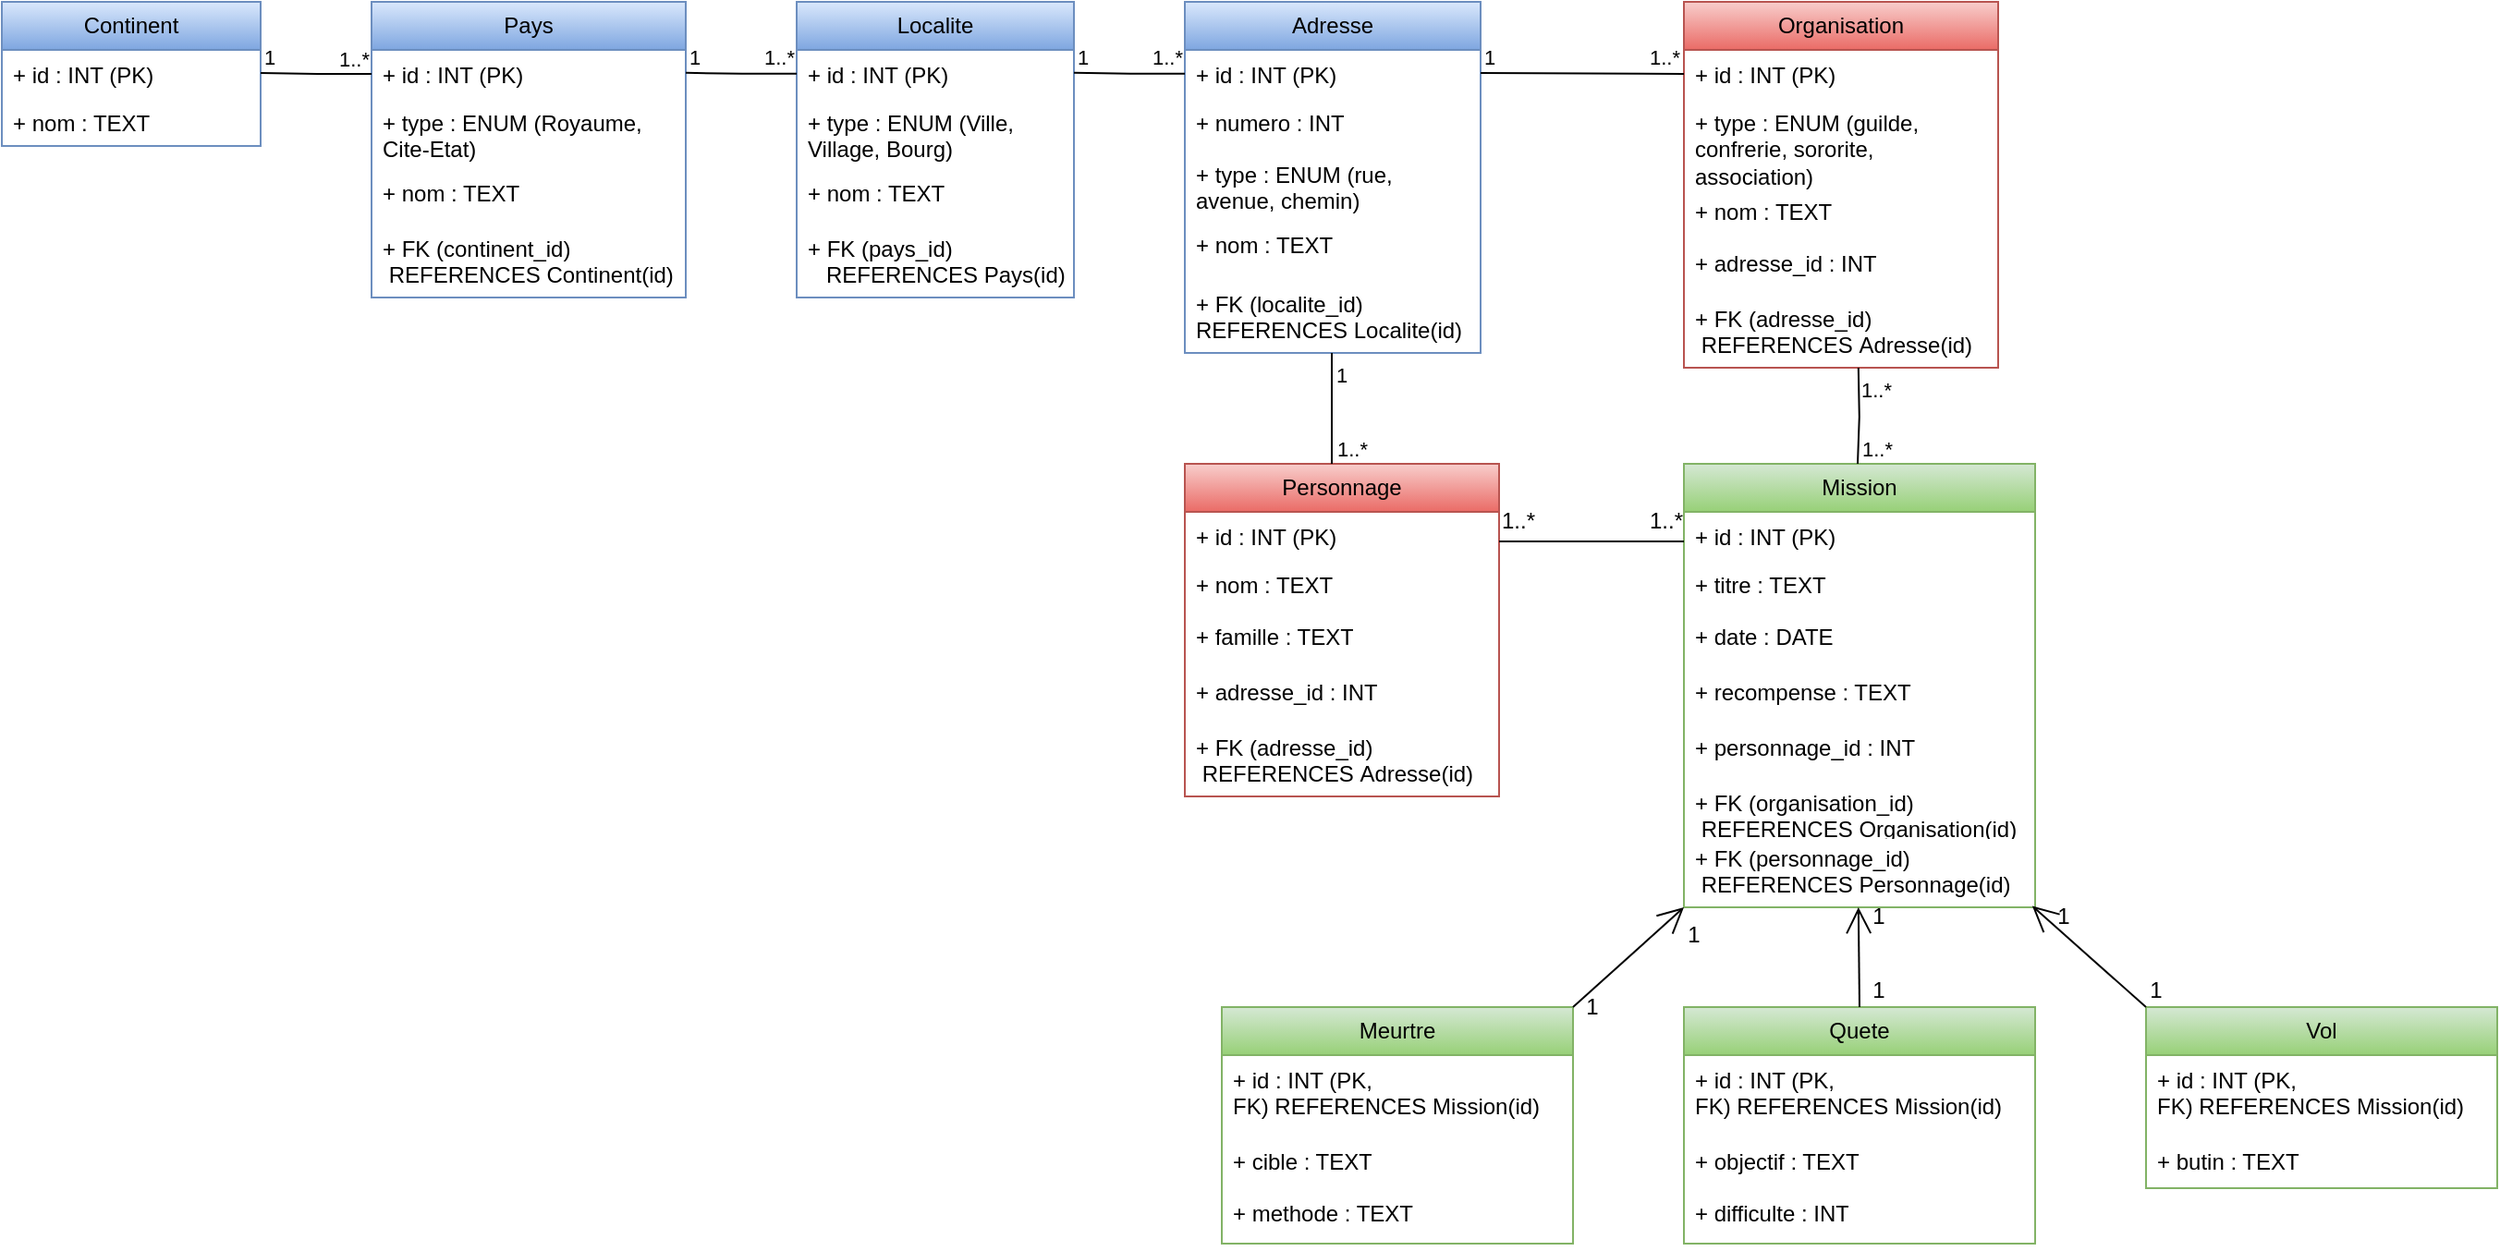 <mxfile version="27.1.4">
  <diagram name="Page-1" id="y4mOB2nKH5gZpXuVBQw_">
    <mxGraphModel dx="1737" dy="1037" grid="1" gridSize="10" guides="1" tooltips="1" connect="1" arrows="1" fold="1" page="1" pageScale="1" pageWidth="827" pageHeight="1169" math="0" shadow="0">
      <root>
        <mxCell id="0" />
        <mxCell id="1" parent="0" />
        <mxCell id="kVc0vEzlieYLhaQhBmGk-24" value="Continent" style="swimlane;fontStyle=0;childLayout=stackLayout;horizontal=1;startSize=26;fillColor=#dae8fc;horizontalStack=0;resizeParent=1;resizeParentMax=0;resizeLast=0;collapsible=1;marginBottom=0;whiteSpace=wrap;html=1;strokeColor=#6c8ebf;gradientColor=#7ea6e0;" parent="1" vertex="1">
          <mxGeometry x="10" y="10" width="140" height="78" as="geometry" />
        </mxCell>
        <mxCell id="kVc0vEzlieYLhaQhBmGk-25" value="+ id : INT (PK)" style="text;strokeColor=none;fillColor=none;align=left;verticalAlign=top;spacingLeft=4;spacingRight=4;overflow=hidden;rotatable=0;points=[[0,0.5],[1,0.5]];portConstraint=eastwest;whiteSpace=wrap;html=1;" parent="kVc0vEzlieYLhaQhBmGk-24" vertex="1">
          <mxGeometry y="26" width="140" height="26" as="geometry" />
        </mxCell>
        <mxCell id="kVc0vEzlieYLhaQhBmGk-26" value="+ nom : TEXT" style="text;strokeColor=none;fillColor=none;align=left;verticalAlign=top;spacingLeft=4;spacingRight=4;overflow=hidden;rotatable=0;points=[[0,0.5],[1,0.5]];portConstraint=eastwest;whiteSpace=wrap;html=1;" parent="kVc0vEzlieYLhaQhBmGk-24" vertex="1">
          <mxGeometry y="52" width="140" height="26" as="geometry" />
        </mxCell>
        <mxCell id="kVc0vEzlieYLhaQhBmGk-28" value="Pays" style="swimlane;fontStyle=0;childLayout=stackLayout;horizontal=1;startSize=26;fillColor=#dae8fc;horizontalStack=0;resizeParent=1;resizeParentMax=0;resizeLast=0;collapsible=1;marginBottom=0;whiteSpace=wrap;html=1;strokeColor=#6c8ebf;gradientColor=#7ea6e0;" parent="1" vertex="1">
          <mxGeometry x="210" y="10" width="170" height="160" as="geometry">
            <mxRectangle x="240" y="40" width="70" height="30" as="alternateBounds" />
          </mxGeometry>
        </mxCell>
        <mxCell id="kVc0vEzlieYLhaQhBmGk-29" value="+ id : INT (PK)" style="text;strokeColor=none;fillColor=none;align=left;verticalAlign=top;spacingLeft=4;spacingRight=4;overflow=hidden;rotatable=0;points=[[0,0.5],[1,0.5]];portConstraint=eastwest;whiteSpace=wrap;html=1;" parent="kVc0vEzlieYLhaQhBmGk-28" vertex="1">
          <mxGeometry y="26" width="170" height="26" as="geometry" />
        </mxCell>
        <mxCell id="kVc0vEzlieYLhaQhBmGk-30" value="+ type : ENUM (Royaume, Cite-Etat)" style="text;strokeColor=none;fillColor=none;align=left;verticalAlign=top;spacingLeft=4;spacingRight=4;overflow=hidden;rotatable=0;points=[[0,0.5],[1,0.5]];portConstraint=eastwest;whiteSpace=wrap;html=1;" parent="kVc0vEzlieYLhaQhBmGk-28" vertex="1">
          <mxGeometry y="52" width="170" height="38" as="geometry" />
        </mxCell>
        <mxCell id="kVc0vEzlieYLhaQhBmGk-31" value="+ nom : TEXT" style="text;strokeColor=none;fillColor=none;align=left;verticalAlign=top;spacingLeft=4;spacingRight=4;overflow=hidden;rotatable=0;points=[[0,0.5],[1,0.5]];portConstraint=eastwest;whiteSpace=wrap;html=1;" parent="kVc0vEzlieYLhaQhBmGk-28" vertex="1">
          <mxGeometry y="90" width="170" height="30" as="geometry" />
        </mxCell>
        <mxCell id="kVc0vEzlieYLhaQhBmGk-56" value="+ FK (continent_id)&amp;nbsp;&lt;div&gt;&amp;nbsp;&lt;span style=&quot;background-color: transparent; color: light-dark(rgb(0, 0, 0), rgb(255, 255, 255));&quot;&gt;REFERENCES&amp;nbsp;&lt;/span&gt;&lt;span style=&quot;background-color: transparent; color: light-dark(rgb(0, 0, 0), rgb(255, 255, 255));&quot;&gt;Continent(id)&lt;/span&gt;&lt;/div&gt;" style="text;strokeColor=none;fillColor=none;align=left;verticalAlign=top;spacingLeft=4;spacingRight=4;overflow=hidden;rotatable=0;points=[[0,0.5],[1,0.5]];portConstraint=eastwest;whiteSpace=wrap;html=1;" parent="kVc0vEzlieYLhaQhBmGk-28" vertex="1">
          <mxGeometry y="120" width="170" height="40" as="geometry" />
        </mxCell>
        <mxCell id="kVc0vEzlieYLhaQhBmGk-37" value="" style="endArrow=none;html=1;edgeStyle=orthogonalEdgeStyle;rounded=0;" parent="1" edge="1">
          <mxGeometry relative="1" as="geometry">
            <mxPoint x="150" y="48.5" as="sourcePoint" />
            <mxPoint x="210" y="49" as="targetPoint" />
          </mxGeometry>
        </mxCell>
        <mxCell id="kVc0vEzlieYLhaQhBmGk-38" value="1" style="edgeLabel;resizable=0;html=1;align=left;verticalAlign=bottom;" parent="kVc0vEzlieYLhaQhBmGk-37" connectable="0" vertex="1">
          <mxGeometry x="-1" relative="1" as="geometry" />
        </mxCell>
        <mxCell id="kVc0vEzlieYLhaQhBmGk-39" value="1..*" style="edgeLabel;resizable=0;html=1;align=right;verticalAlign=bottom;" parent="kVc0vEzlieYLhaQhBmGk-37" connectable="0" vertex="1">
          <mxGeometry x="1" relative="1" as="geometry" />
        </mxCell>
        <mxCell id="kVc0vEzlieYLhaQhBmGk-41" value="Localite" style="swimlane;fontStyle=0;childLayout=stackLayout;horizontal=1;startSize=26;fillColor=#dae8fc;horizontalStack=0;resizeParent=1;resizeParentMax=0;resizeLast=0;collapsible=1;marginBottom=0;whiteSpace=wrap;html=1;strokeColor=#6c8ebf;gradientColor=#7ea6e0;" parent="1" vertex="1">
          <mxGeometry x="440" y="10" width="150" height="160" as="geometry" />
        </mxCell>
        <mxCell id="kVc0vEzlieYLhaQhBmGk-42" value="+ id : INT (PK)" style="text;strokeColor=none;fillColor=none;align=left;verticalAlign=top;spacingLeft=4;spacingRight=4;overflow=hidden;rotatable=0;points=[[0,0.5],[1,0.5]];portConstraint=eastwest;whiteSpace=wrap;html=1;" parent="kVc0vEzlieYLhaQhBmGk-41" vertex="1">
          <mxGeometry y="26" width="150" height="26" as="geometry" />
        </mxCell>
        <mxCell id="kVc0vEzlieYLhaQhBmGk-43" value="+ type : ENUM (Ville, Village, Bourg)" style="text;strokeColor=none;fillColor=none;align=left;verticalAlign=top;spacingLeft=4;spacingRight=4;overflow=hidden;rotatable=0;points=[[0,0.5],[1,0.5]];portConstraint=eastwest;whiteSpace=wrap;html=1;" parent="kVc0vEzlieYLhaQhBmGk-41" vertex="1">
          <mxGeometry y="52" width="150" height="38" as="geometry" />
        </mxCell>
        <mxCell id="kVc0vEzlieYLhaQhBmGk-44" value="+ nom : TEXT" style="text;strokeColor=none;fillColor=none;align=left;verticalAlign=top;spacingLeft=4;spacingRight=4;overflow=hidden;rotatable=0;points=[[0,0.5],[1,0.5]];portConstraint=eastwest;whiteSpace=wrap;html=1;" parent="kVc0vEzlieYLhaQhBmGk-41" vertex="1">
          <mxGeometry y="90" width="150" height="30" as="geometry" />
        </mxCell>
        <mxCell id="kVc0vEzlieYLhaQhBmGk-60" value="+ FK (pays_id)&amp;nbsp;&lt;div&gt;&amp;nbsp; &amp;nbsp;REFERENCES&amp;nbsp;&lt;span style=&quot;background-color: transparent; color: light-dark(rgb(0, 0, 0), rgb(255, 255, 255));&quot;&gt;Pays(id)&lt;/span&gt;&lt;/div&gt;" style="text;strokeColor=none;fillColor=none;align=left;verticalAlign=top;spacingLeft=4;spacingRight=4;overflow=hidden;rotatable=0;points=[[0,0.5],[1,0.5]];portConstraint=eastwest;whiteSpace=wrap;html=1;" parent="kVc0vEzlieYLhaQhBmGk-41" vertex="1">
          <mxGeometry y="120" width="150" height="40" as="geometry" />
        </mxCell>
        <mxCell id="kVc0vEzlieYLhaQhBmGk-45" value="" style="endArrow=none;html=1;edgeStyle=orthogonalEdgeStyle;rounded=0;" parent="1" edge="1">
          <mxGeometry relative="1" as="geometry">
            <mxPoint x="380" y="48.41" as="sourcePoint" />
            <mxPoint x="440" y="48.91" as="targetPoint" />
          </mxGeometry>
        </mxCell>
        <mxCell id="kVc0vEzlieYLhaQhBmGk-46" value="1" style="edgeLabel;resizable=0;html=1;align=left;verticalAlign=bottom;" parent="kVc0vEzlieYLhaQhBmGk-45" connectable="0" vertex="1">
          <mxGeometry x="-1" relative="1" as="geometry" />
        </mxCell>
        <mxCell id="kVc0vEzlieYLhaQhBmGk-47" value="1..*" style="edgeLabel;resizable=0;html=1;align=right;verticalAlign=bottom;" parent="kVc0vEzlieYLhaQhBmGk-45" connectable="0" vertex="1">
          <mxGeometry x="1" relative="1" as="geometry" />
        </mxCell>
        <mxCell id="kVc0vEzlieYLhaQhBmGk-48" value="Adresse" style="swimlane;fontStyle=0;childLayout=stackLayout;horizontal=1;startSize=26;fillColor=#dae8fc;horizontalStack=0;resizeParent=1;resizeParentMax=0;resizeLast=0;collapsible=1;marginBottom=0;whiteSpace=wrap;html=1;strokeColor=#6c8ebf;gradientColor=#7ea6e0;" parent="1" vertex="1">
          <mxGeometry x="650" y="10" width="160" height="190" as="geometry" />
        </mxCell>
        <mxCell id="kVc0vEzlieYLhaQhBmGk-49" value="+ id : INT (PK)" style="text;strokeColor=none;fillColor=none;align=left;verticalAlign=top;spacingLeft=4;spacingRight=4;overflow=hidden;rotatable=0;points=[[0,0.5],[1,0.5]];portConstraint=eastwest;whiteSpace=wrap;html=1;" parent="kVc0vEzlieYLhaQhBmGk-48" vertex="1">
          <mxGeometry y="26" width="160" height="26" as="geometry" />
        </mxCell>
        <mxCell id="egmGkbFtTlkXpPbHuYCC-1" value="+ numero : INT" style="text;strokeColor=none;fillColor=none;align=left;verticalAlign=top;spacingLeft=4;spacingRight=4;overflow=hidden;rotatable=0;points=[[0,0.5],[1,0.5]];portConstraint=eastwest;whiteSpace=wrap;html=1;" vertex="1" parent="kVc0vEzlieYLhaQhBmGk-48">
          <mxGeometry y="52" width="160" height="28" as="geometry" />
        </mxCell>
        <mxCell id="kVc0vEzlieYLhaQhBmGk-50" value="+ type : ENUM (rue, avenue, chemin)" style="text;strokeColor=none;fillColor=none;align=left;verticalAlign=top;spacingLeft=4;spacingRight=4;overflow=hidden;rotatable=0;points=[[0,0.5],[1,0.5]];portConstraint=eastwest;whiteSpace=wrap;html=1;" parent="kVc0vEzlieYLhaQhBmGk-48" vertex="1">
          <mxGeometry y="80" width="160" height="38" as="geometry" />
        </mxCell>
        <mxCell id="kVc0vEzlieYLhaQhBmGk-51" value="+ nom : TEXT" style="text;strokeColor=none;fillColor=none;align=left;verticalAlign=top;spacingLeft=4;spacingRight=4;overflow=hidden;rotatable=0;points=[[0,0.5],[1,0.5]];portConstraint=eastwest;whiteSpace=wrap;html=1;" parent="kVc0vEzlieYLhaQhBmGk-48" vertex="1">
          <mxGeometry y="118" width="160" height="32" as="geometry" />
        </mxCell>
        <mxCell id="kVc0vEzlieYLhaQhBmGk-61" value="+ FK (localite_id)&amp;nbsp;&lt;span style=&quot;background-color: transparent; color: light-dark(rgb(0, 0, 0), rgb(255, 255, 255));&quot;&gt;&amp;nbsp; REFERENCES&amp;nbsp;&lt;/span&gt;&lt;span style=&quot;background-color: transparent; color: light-dark(rgb(0, 0, 0), rgb(255, 255, 255));&quot;&gt;Localite(id)&lt;/span&gt;" style="text;strokeColor=none;fillColor=none;align=left;verticalAlign=top;spacingLeft=4;spacingRight=4;overflow=hidden;rotatable=0;points=[[0,0.5],[1,0.5]];portConstraint=eastwest;whiteSpace=wrap;html=1;" parent="kVc0vEzlieYLhaQhBmGk-48" vertex="1">
          <mxGeometry y="150" width="160" height="40" as="geometry" />
        </mxCell>
        <mxCell id="kVc0vEzlieYLhaQhBmGk-57" value="" style="endArrow=none;html=1;edgeStyle=orthogonalEdgeStyle;rounded=0;" parent="1" edge="1">
          <mxGeometry relative="1" as="geometry">
            <mxPoint x="590" y="48.41" as="sourcePoint" />
            <mxPoint x="650" y="48.91" as="targetPoint" />
          </mxGeometry>
        </mxCell>
        <mxCell id="kVc0vEzlieYLhaQhBmGk-58" value="1" style="edgeLabel;resizable=0;html=1;align=left;verticalAlign=bottom;" parent="kVc0vEzlieYLhaQhBmGk-57" connectable="0" vertex="1">
          <mxGeometry x="-1" relative="1" as="geometry" />
        </mxCell>
        <mxCell id="kVc0vEzlieYLhaQhBmGk-59" value="1..*" style="edgeLabel;resizable=0;html=1;align=right;verticalAlign=bottom;" parent="kVc0vEzlieYLhaQhBmGk-57" connectable="0" vertex="1">
          <mxGeometry x="1" relative="1" as="geometry" />
        </mxCell>
        <mxCell id="egmGkbFtTlkXpPbHuYCC-3" value="Personnage" style="swimlane;fontStyle=0;childLayout=stackLayout;horizontal=1;startSize=26;fillColor=#f8cecc;horizontalStack=0;resizeParent=1;resizeParentMax=0;resizeLast=0;collapsible=1;marginBottom=0;whiteSpace=wrap;html=1;strokeColor=#b85450;gradientColor=#ea6b66;" vertex="1" parent="1">
          <mxGeometry x="650" y="260" width="170" height="180" as="geometry" />
        </mxCell>
        <mxCell id="egmGkbFtTlkXpPbHuYCC-4" value="+ id : INT (PK)" style="text;strokeColor=none;fillColor=none;align=left;verticalAlign=top;spacingLeft=4;spacingRight=4;overflow=hidden;rotatable=0;points=[[0,0.5],[1,0.5]];portConstraint=eastwest;whiteSpace=wrap;html=1;" vertex="1" parent="egmGkbFtTlkXpPbHuYCC-3">
          <mxGeometry y="26" width="170" height="26" as="geometry" />
        </mxCell>
        <mxCell id="egmGkbFtTlkXpPbHuYCC-5" value="+ nom : TEXT" style="text;strokeColor=none;fillColor=none;align=left;verticalAlign=top;spacingLeft=4;spacingRight=4;overflow=hidden;rotatable=0;points=[[0,0.5],[1,0.5]];portConstraint=eastwest;whiteSpace=wrap;html=1;" vertex="1" parent="egmGkbFtTlkXpPbHuYCC-3">
          <mxGeometry y="52" width="170" height="28" as="geometry" />
        </mxCell>
        <mxCell id="egmGkbFtTlkXpPbHuYCC-6" value="+ famille : TEXT" style="text;strokeColor=none;fillColor=none;align=left;verticalAlign=top;spacingLeft=4;spacingRight=4;overflow=hidden;rotatable=0;points=[[0,0.5],[1,0.5]];portConstraint=eastwest;whiteSpace=wrap;html=1;" vertex="1" parent="egmGkbFtTlkXpPbHuYCC-3">
          <mxGeometry y="80" width="170" height="30" as="geometry" />
        </mxCell>
        <mxCell id="egmGkbFtTlkXpPbHuYCC-9" value="+ adresse_id : INT" style="text;strokeColor=none;fillColor=none;align=left;verticalAlign=top;spacingLeft=4;spacingRight=4;overflow=hidden;rotatable=0;points=[[0,0.5],[1,0.5]];portConstraint=eastwest;whiteSpace=wrap;html=1;" vertex="1" parent="egmGkbFtTlkXpPbHuYCC-3">
          <mxGeometry y="110" width="170" height="30" as="geometry" />
        </mxCell>
        <mxCell id="egmGkbFtTlkXpPbHuYCC-7" value="+ FK (adresse_id)&amp;nbsp;&lt;div&gt;&amp;nbsp;&lt;span style=&quot;background-color: transparent; color: light-dark(rgb(0, 0, 0), rgb(255, 255, 255));&quot;&gt;REFERENCES&amp;nbsp;&lt;/span&gt;&lt;span style=&quot;background-color: transparent; color: light-dark(rgb(0, 0, 0), rgb(255, 255, 255));&quot;&gt;Adresse(id)&lt;/span&gt;&lt;/div&gt;" style="text;strokeColor=none;fillColor=none;align=left;verticalAlign=top;spacingLeft=4;spacingRight=4;overflow=hidden;rotatable=0;points=[[0,0.5],[1,0.5]];portConstraint=eastwest;whiteSpace=wrap;html=1;" vertex="1" parent="egmGkbFtTlkXpPbHuYCC-3">
          <mxGeometry y="140" width="170" height="40" as="geometry" />
        </mxCell>
        <mxCell id="egmGkbFtTlkXpPbHuYCC-18" value="" style="endArrow=none;html=1;edgeStyle=orthogonalEdgeStyle;rounded=0;" edge="1" parent="1">
          <mxGeometry relative="1" as="geometry">
            <mxPoint x="729.5" y="200" as="sourcePoint" />
            <mxPoint x="729.5" y="260" as="targetPoint" />
          </mxGeometry>
        </mxCell>
        <mxCell id="egmGkbFtTlkXpPbHuYCC-19" value="1" style="edgeLabel;resizable=0;html=1;align=left;verticalAlign=bottom;" connectable="0" vertex="1" parent="egmGkbFtTlkXpPbHuYCC-18">
          <mxGeometry x="-1" relative="1" as="geometry">
            <mxPoint y="20" as="offset" />
          </mxGeometry>
        </mxCell>
        <mxCell id="egmGkbFtTlkXpPbHuYCC-20" value="1..*" style="edgeLabel;resizable=0;html=1;align=right;verticalAlign=bottom;" connectable="0" vertex="1" parent="egmGkbFtTlkXpPbHuYCC-18">
          <mxGeometry x="1" relative="1" as="geometry">
            <mxPoint x="20" as="offset" />
          </mxGeometry>
        </mxCell>
        <mxCell id="egmGkbFtTlkXpPbHuYCC-21" value="Organisation" style="swimlane;fontStyle=0;childLayout=stackLayout;horizontal=1;startSize=26;fillColor=#f8cecc;horizontalStack=0;resizeParent=1;resizeParentMax=0;resizeLast=0;collapsible=1;marginBottom=0;whiteSpace=wrap;html=1;strokeColor=#b85450;gradientColor=#ea6b66;" vertex="1" parent="1">
          <mxGeometry x="920" y="10" width="170" height="198" as="geometry" />
        </mxCell>
        <mxCell id="egmGkbFtTlkXpPbHuYCC-22" value="+ id : INT (PK)" style="text;strokeColor=none;fillColor=none;align=left;verticalAlign=top;spacingLeft=4;spacingRight=4;overflow=hidden;rotatable=0;points=[[0,0.5],[1,0.5]];portConstraint=eastwest;whiteSpace=wrap;html=1;" vertex="1" parent="egmGkbFtTlkXpPbHuYCC-21">
          <mxGeometry y="26" width="170" height="26" as="geometry" />
        </mxCell>
        <mxCell id="egmGkbFtTlkXpPbHuYCC-27" value="+ type : ENUM (guilde, confrerie, sororite, association)" style="text;strokeColor=none;fillColor=none;align=left;verticalAlign=top;spacingLeft=4;spacingRight=4;overflow=hidden;rotatable=0;points=[[0,0.5],[1,0.5]];portConstraint=eastwest;whiteSpace=wrap;html=1;" vertex="1" parent="egmGkbFtTlkXpPbHuYCC-21">
          <mxGeometry y="52" width="170" height="48" as="geometry" />
        </mxCell>
        <mxCell id="egmGkbFtTlkXpPbHuYCC-23" value="+ nom : TEXT" style="text;strokeColor=none;fillColor=none;align=left;verticalAlign=top;spacingLeft=4;spacingRight=4;overflow=hidden;rotatable=0;points=[[0,0.5],[1,0.5]];portConstraint=eastwest;whiteSpace=wrap;html=1;" vertex="1" parent="egmGkbFtTlkXpPbHuYCC-21">
          <mxGeometry y="100" width="170" height="28" as="geometry" />
        </mxCell>
        <mxCell id="egmGkbFtTlkXpPbHuYCC-25" value="+ adresse_id : INT" style="text;strokeColor=none;fillColor=none;align=left;verticalAlign=top;spacingLeft=4;spacingRight=4;overflow=hidden;rotatable=0;points=[[0,0.5],[1,0.5]];portConstraint=eastwest;whiteSpace=wrap;html=1;" vertex="1" parent="egmGkbFtTlkXpPbHuYCC-21">
          <mxGeometry y="128" width="170" height="30" as="geometry" />
        </mxCell>
        <mxCell id="egmGkbFtTlkXpPbHuYCC-26" value="+ FK (adresse_id)&amp;nbsp;&lt;div&gt;&amp;nbsp;&lt;span style=&quot;background-color: transparent; color: light-dark(rgb(0, 0, 0), rgb(255, 255, 255));&quot;&gt;REFERENCES&amp;nbsp;&lt;/span&gt;&lt;span style=&quot;background-color: transparent; color: light-dark(rgb(0, 0, 0), rgb(255, 255, 255));&quot;&gt;Adresse(id)&lt;/span&gt;&lt;/div&gt;" style="text;strokeColor=none;fillColor=none;align=left;verticalAlign=top;spacingLeft=4;spacingRight=4;overflow=hidden;rotatable=0;points=[[0,0.5],[1,0.5]];portConstraint=eastwest;whiteSpace=wrap;html=1;" vertex="1" parent="egmGkbFtTlkXpPbHuYCC-21">
          <mxGeometry y="158" width="170" height="40" as="geometry" />
        </mxCell>
        <mxCell id="egmGkbFtTlkXpPbHuYCC-28" value="" style="endArrow=none;html=1;edgeStyle=orthogonalEdgeStyle;rounded=0;entryX=0;entryY=0.5;entryDx=0;entryDy=0;" edge="1" parent="1" target="egmGkbFtTlkXpPbHuYCC-22">
          <mxGeometry relative="1" as="geometry">
            <mxPoint x="810" y="48.5" as="sourcePoint" />
            <mxPoint x="870" y="49" as="targetPoint" />
          </mxGeometry>
        </mxCell>
        <mxCell id="egmGkbFtTlkXpPbHuYCC-29" value="1" style="edgeLabel;resizable=0;html=1;align=left;verticalAlign=bottom;" connectable="0" vertex="1" parent="egmGkbFtTlkXpPbHuYCC-28">
          <mxGeometry x="-1" relative="1" as="geometry">
            <mxPoint as="offset" />
          </mxGeometry>
        </mxCell>
        <mxCell id="egmGkbFtTlkXpPbHuYCC-30" value="1..*" style="edgeLabel;resizable=0;html=1;align=right;verticalAlign=bottom;" connectable="0" vertex="1" parent="egmGkbFtTlkXpPbHuYCC-28">
          <mxGeometry x="1" relative="1" as="geometry">
            <mxPoint x="-1" as="offset" />
          </mxGeometry>
        </mxCell>
        <mxCell id="egmGkbFtTlkXpPbHuYCC-31" value="Mission" style="swimlane;fontStyle=0;childLayout=stackLayout;horizontal=1;startSize=26;fillColor=#d5e8d4;horizontalStack=0;resizeParent=1;resizeParentMax=0;resizeLast=0;collapsible=1;marginBottom=0;whiteSpace=wrap;html=1;strokeColor=#82b366;gradientColor=#97d077;" vertex="1" parent="1">
          <mxGeometry x="920" y="260" width="190" height="240" as="geometry" />
        </mxCell>
        <mxCell id="egmGkbFtTlkXpPbHuYCC-32" value="+ id : INT (PK)" style="text;strokeColor=none;fillColor=none;align=left;verticalAlign=top;spacingLeft=4;spacingRight=4;overflow=hidden;rotatable=0;points=[[0,0.5],[1,0.5]];portConstraint=eastwest;whiteSpace=wrap;html=1;" vertex="1" parent="egmGkbFtTlkXpPbHuYCC-31">
          <mxGeometry y="26" width="190" height="26" as="geometry" />
        </mxCell>
        <mxCell id="egmGkbFtTlkXpPbHuYCC-33" value="+ titre : TEXT" style="text;strokeColor=none;fillColor=none;align=left;verticalAlign=top;spacingLeft=4;spacingRight=4;overflow=hidden;rotatable=0;points=[[0,0.5],[1,0.5]];portConstraint=eastwest;whiteSpace=wrap;html=1;" vertex="1" parent="egmGkbFtTlkXpPbHuYCC-31">
          <mxGeometry y="52" width="190" height="28" as="geometry" />
        </mxCell>
        <mxCell id="egmGkbFtTlkXpPbHuYCC-34" value="+ date : DATE" style="text;strokeColor=none;fillColor=none;align=left;verticalAlign=top;spacingLeft=4;spacingRight=4;overflow=hidden;rotatable=0;points=[[0,0.5],[1,0.5]];portConstraint=eastwest;whiteSpace=wrap;html=1;" vertex="1" parent="egmGkbFtTlkXpPbHuYCC-31">
          <mxGeometry y="80" width="190" height="30" as="geometry" />
        </mxCell>
        <mxCell id="egmGkbFtTlkXpPbHuYCC-35" value="+ recompense : TEXT" style="text;strokeColor=none;fillColor=none;align=left;verticalAlign=top;spacingLeft=4;spacingRight=4;overflow=hidden;rotatable=0;points=[[0,0.5],[1,0.5]];portConstraint=eastwest;whiteSpace=wrap;html=1;" vertex="1" parent="egmGkbFtTlkXpPbHuYCC-31">
          <mxGeometry y="110" width="190" height="30" as="geometry" />
        </mxCell>
        <mxCell id="egmGkbFtTlkXpPbHuYCC-38" value="+ personnage_id : INT" style="text;strokeColor=none;fillColor=none;align=left;verticalAlign=top;spacingLeft=4;spacingRight=4;overflow=hidden;rotatable=0;points=[[0,0.5],[1,0.5]];portConstraint=eastwest;whiteSpace=wrap;html=1;" vertex="1" parent="egmGkbFtTlkXpPbHuYCC-31">
          <mxGeometry y="140" width="190" height="30" as="geometry" />
        </mxCell>
        <mxCell id="egmGkbFtTlkXpPbHuYCC-39" value="+ FK (organisation_id)&amp;nbsp;&lt;div&gt;&amp;nbsp;&lt;span style=&quot;background-color: transparent; color: light-dark(rgb(0, 0, 0), rgb(255, 255, 255));&quot;&gt;REFERENCES&amp;nbsp;&lt;/span&gt;&lt;span style=&quot;background-color: transparent; color: light-dark(rgb(0, 0, 0), rgb(255, 255, 255));&quot;&gt;Organisation(id)&lt;/span&gt;&lt;/div&gt;" style="text;strokeColor=none;fillColor=none;align=left;verticalAlign=top;spacingLeft=4;spacingRight=4;overflow=hidden;rotatable=0;points=[[0,0.5],[1,0.5]];portConstraint=eastwest;whiteSpace=wrap;html=1;" vertex="1" parent="egmGkbFtTlkXpPbHuYCC-31">
          <mxGeometry y="170" width="190" height="30" as="geometry" />
        </mxCell>
        <mxCell id="egmGkbFtTlkXpPbHuYCC-36" value="+ FK (personnage_id)&amp;nbsp;&lt;div&gt;&amp;nbsp;&lt;span style=&quot;background-color: transparent; color: light-dark(rgb(0, 0, 0), rgb(255, 255, 255));&quot;&gt;REFERENCES&amp;nbsp;&lt;/span&gt;&lt;span style=&quot;background-color: transparent; color: light-dark(rgb(0, 0, 0), rgb(255, 255, 255));&quot;&gt;Personnage(id)&lt;/span&gt;&lt;/div&gt;" style="text;strokeColor=none;fillColor=none;align=left;verticalAlign=top;spacingLeft=4;spacingRight=4;overflow=hidden;rotatable=0;points=[[0,0.5],[1,0.5]];portConstraint=eastwest;whiteSpace=wrap;html=1;" vertex="1" parent="egmGkbFtTlkXpPbHuYCC-31">
          <mxGeometry y="200" width="190" height="40" as="geometry" />
        </mxCell>
        <mxCell id="egmGkbFtTlkXpPbHuYCC-42" value="1..*" style="text;html=1;align=center;verticalAlign=middle;resizable=0;points=[];autosize=1;strokeColor=none;fillColor=none;" vertex="1" parent="1">
          <mxGeometry x="810" y="276" width="40" height="30" as="geometry" />
        </mxCell>
        <mxCell id="egmGkbFtTlkXpPbHuYCC-43" value="1..*" style="text;html=1;align=center;verticalAlign=middle;resizable=0;points=[];autosize=1;strokeColor=none;fillColor=none;" vertex="1" parent="1">
          <mxGeometry x="890" y="276" width="40" height="30" as="geometry" />
        </mxCell>
        <mxCell id="egmGkbFtTlkXpPbHuYCC-47" value="" style="line;strokeWidth=1;fillColor=none;align=left;verticalAlign=middle;spacingTop=-1;spacingLeft=3;spacingRight=3;rotatable=0;labelPosition=right;points=[];portConstraint=eastwest;strokeColor=inherit;" vertex="1" parent="1">
          <mxGeometry x="820" y="298" width="100" height="8" as="geometry" />
        </mxCell>
        <mxCell id="egmGkbFtTlkXpPbHuYCC-53" value="" style="endArrow=none;html=1;edgeStyle=orthogonalEdgeStyle;rounded=0;" edge="1" parent="1">
          <mxGeometry relative="1" as="geometry">
            <mxPoint x="1014.41" y="208" as="sourcePoint" />
            <mxPoint x="1014" y="260" as="targetPoint" />
          </mxGeometry>
        </mxCell>
        <mxCell id="egmGkbFtTlkXpPbHuYCC-54" value="1..*" style="edgeLabel;resizable=0;html=1;align=left;verticalAlign=bottom;" connectable="0" vertex="1" parent="egmGkbFtTlkXpPbHuYCC-53">
          <mxGeometry x="-1" relative="1" as="geometry">
            <mxPoint y="20" as="offset" />
          </mxGeometry>
        </mxCell>
        <mxCell id="egmGkbFtTlkXpPbHuYCC-55" value="1..*" style="edgeLabel;resizable=0;html=1;align=right;verticalAlign=bottom;" connectable="0" vertex="1" parent="egmGkbFtTlkXpPbHuYCC-53">
          <mxGeometry x="1" relative="1" as="geometry">
            <mxPoint x="20" as="offset" />
          </mxGeometry>
        </mxCell>
        <mxCell id="egmGkbFtTlkXpPbHuYCC-61" value="Quete" style="swimlane;fontStyle=0;childLayout=stackLayout;horizontal=1;startSize=26;fillColor=#d5e8d4;horizontalStack=0;resizeParent=1;resizeParentMax=0;resizeLast=0;collapsible=1;marginBottom=0;whiteSpace=wrap;html=1;strokeColor=#82b366;gradientColor=#97d077;" vertex="1" parent="1">
          <mxGeometry x="920" y="554" width="190" height="128" as="geometry" />
        </mxCell>
        <mxCell id="egmGkbFtTlkXpPbHuYCC-62" value="+ id : INT (PK, FK)&amp;nbsp;&lt;span style=&quot;color: light-dark(rgb(0, 0, 0), rgb(255, 255, 255)); background-color: transparent;&quot;&gt;REFERENCES&amp;nbsp;&lt;/span&gt;&lt;span style=&quot;color: light-dark(rgb(0, 0, 0), rgb(255, 255, 255)); background-color: transparent;&quot;&gt;Mission(id)&lt;/span&gt;" style="text;strokeColor=none;fillColor=none;align=left;verticalAlign=top;spacingLeft=4;spacingRight=4;overflow=hidden;rotatable=0;points=[[0,0.5],[1,0.5]];portConstraint=eastwest;whiteSpace=wrap;html=1;" vertex="1" parent="egmGkbFtTlkXpPbHuYCC-61">
          <mxGeometry y="26" width="190" height="44" as="geometry" />
        </mxCell>
        <mxCell id="egmGkbFtTlkXpPbHuYCC-63" value="+ objectif : TEXT" style="text;strokeColor=none;fillColor=none;align=left;verticalAlign=top;spacingLeft=4;spacingRight=4;overflow=hidden;rotatable=0;points=[[0,0.5],[1,0.5]];portConstraint=eastwest;whiteSpace=wrap;html=1;" vertex="1" parent="egmGkbFtTlkXpPbHuYCC-61">
          <mxGeometry y="70" width="190" height="28" as="geometry" />
        </mxCell>
        <mxCell id="egmGkbFtTlkXpPbHuYCC-67" value="+ difficulte : INT" style="text;strokeColor=none;fillColor=none;align=left;verticalAlign=top;spacingLeft=4;spacingRight=4;overflow=hidden;rotatable=0;points=[[0,0.5],[1,0.5]];portConstraint=eastwest;whiteSpace=wrap;html=1;" vertex="1" parent="egmGkbFtTlkXpPbHuYCC-61">
          <mxGeometry y="98" width="190" height="30" as="geometry" />
        </mxCell>
        <mxCell id="egmGkbFtTlkXpPbHuYCC-71" value="" style="endArrow=open;endFill=1;endSize=12;html=1;rounded=0;exitX=0.5;exitY=0;exitDx=0;exitDy=0;" edge="1" parent="1" source="egmGkbFtTlkXpPbHuYCC-61">
          <mxGeometry width="160" relative="1" as="geometry">
            <mxPoint x="1014" y="550" as="sourcePoint" />
            <mxPoint x="1014.41" y="500" as="targetPoint" />
          </mxGeometry>
        </mxCell>
        <mxCell id="egmGkbFtTlkXpPbHuYCC-72" value="1" style="text;html=1;align=center;verticalAlign=middle;resizable=0;points=[];autosize=1;strokeColor=none;fillColor=none;" vertex="1" parent="1">
          <mxGeometry x="1010" y="490" width="30" height="30" as="geometry" />
        </mxCell>
        <mxCell id="egmGkbFtTlkXpPbHuYCC-73" value="1" style="text;html=1;align=center;verticalAlign=middle;resizable=0;points=[];autosize=1;strokeColor=none;fillColor=none;" vertex="1" parent="1">
          <mxGeometry x="930" y="530" width="190" height="30" as="geometry" />
        </mxCell>
        <mxCell id="egmGkbFtTlkXpPbHuYCC-74" value="Meurtre" style="swimlane;fontStyle=0;childLayout=stackLayout;horizontal=1;startSize=26;fillColor=#d5e8d4;horizontalStack=0;resizeParent=1;resizeParentMax=0;resizeLast=0;collapsible=1;marginBottom=0;whiteSpace=wrap;html=1;strokeColor=#82b366;gradientColor=#97d077;" vertex="1" parent="1">
          <mxGeometry x="670" y="554" width="190" height="128" as="geometry" />
        </mxCell>
        <mxCell id="egmGkbFtTlkXpPbHuYCC-75" value="+ id : INT (PK, FK)&amp;nbsp;&lt;span style=&quot;color: light-dark(rgb(0, 0, 0), rgb(255, 255, 255)); background-color: transparent;&quot;&gt;REFERENCES&amp;nbsp;&lt;/span&gt;&lt;span style=&quot;color: light-dark(rgb(0, 0, 0), rgb(255, 255, 255)); background-color: transparent;&quot;&gt;Mission(id)&lt;/span&gt;" style="text;strokeColor=none;fillColor=none;align=left;verticalAlign=top;spacingLeft=4;spacingRight=4;overflow=hidden;rotatable=0;points=[[0,0.5],[1,0.5]];portConstraint=eastwest;whiteSpace=wrap;html=1;" vertex="1" parent="egmGkbFtTlkXpPbHuYCC-74">
          <mxGeometry y="26" width="190" height="44" as="geometry" />
        </mxCell>
        <mxCell id="egmGkbFtTlkXpPbHuYCC-76" value="+ cible : TEXT" style="text;strokeColor=none;fillColor=none;align=left;verticalAlign=top;spacingLeft=4;spacingRight=4;overflow=hidden;rotatable=0;points=[[0,0.5],[1,0.5]];portConstraint=eastwest;whiteSpace=wrap;html=1;" vertex="1" parent="egmGkbFtTlkXpPbHuYCC-74">
          <mxGeometry y="70" width="190" height="28" as="geometry" />
        </mxCell>
        <mxCell id="egmGkbFtTlkXpPbHuYCC-77" value="+ methode : TEXT" style="text;strokeColor=none;fillColor=none;align=left;verticalAlign=top;spacingLeft=4;spacingRight=4;overflow=hidden;rotatable=0;points=[[0,0.5],[1,0.5]];portConstraint=eastwest;whiteSpace=wrap;html=1;" vertex="1" parent="egmGkbFtTlkXpPbHuYCC-74">
          <mxGeometry y="98" width="190" height="30" as="geometry" />
        </mxCell>
        <mxCell id="egmGkbFtTlkXpPbHuYCC-78" value="Vol" style="swimlane;fontStyle=0;childLayout=stackLayout;horizontal=1;startSize=26;fillColor=#d5e8d4;horizontalStack=0;resizeParent=1;resizeParentMax=0;resizeLast=0;collapsible=1;marginBottom=0;whiteSpace=wrap;html=1;strokeColor=#82b366;gradientColor=#97d077;" vertex="1" parent="1">
          <mxGeometry x="1170" y="554" width="190" height="98" as="geometry" />
        </mxCell>
        <mxCell id="egmGkbFtTlkXpPbHuYCC-79" value="+ id : INT (PK, FK)&amp;nbsp;&lt;span style=&quot;color: light-dark(rgb(0, 0, 0), rgb(255, 255, 255)); background-color: transparent;&quot;&gt;REFERENCES&amp;nbsp;&lt;/span&gt;&lt;span style=&quot;color: light-dark(rgb(0, 0, 0), rgb(255, 255, 255)); background-color: transparent;&quot;&gt;Mission(id)&lt;/span&gt;" style="text;strokeColor=none;fillColor=none;align=left;verticalAlign=top;spacingLeft=4;spacingRight=4;overflow=hidden;rotatable=0;points=[[0,0.5],[1,0.5]];portConstraint=eastwest;whiteSpace=wrap;html=1;" vertex="1" parent="egmGkbFtTlkXpPbHuYCC-78">
          <mxGeometry y="26" width="190" height="44" as="geometry" />
        </mxCell>
        <mxCell id="egmGkbFtTlkXpPbHuYCC-80" value="+ butin : TEXT" style="text;strokeColor=none;fillColor=none;align=left;verticalAlign=top;spacingLeft=4;spacingRight=4;overflow=hidden;rotatable=0;points=[[0,0.5],[1,0.5]];portConstraint=eastwest;whiteSpace=wrap;html=1;" vertex="1" parent="egmGkbFtTlkXpPbHuYCC-78">
          <mxGeometry y="70" width="190" height="28" as="geometry" />
        </mxCell>
        <mxCell id="egmGkbFtTlkXpPbHuYCC-82" value="" style="endArrow=open;endFill=1;endSize=12;html=1;rounded=0;exitX=0;exitY=0;exitDx=0;exitDy=0;entryX=-0.052;entryY=0.31;entryDx=0;entryDy=0;entryPerimeter=0;" edge="1" parent="1" source="egmGkbFtTlkXpPbHuYCC-78" target="egmGkbFtTlkXpPbHuYCC-86">
          <mxGeometry width="160" relative="1" as="geometry">
            <mxPoint x="1180" y="504.41" as="sourcePoint" />
            <mxPoint x="1110" y="510" as="targetPoint" />
          </mxGeometry>
        </mxCell>
        <mxCell id="egmGkbFtTlkXpPbHuYCC-83" value="" style="endArrow=open;endFill=1;endSize=12;html=1;rounded=0;exitX=1;exitY=0;exitDx=0;exitDy=0;" edge="1" parent="1" source="egmGkbFtTlkXpPbHuYCC-74">
          <mxGeometry width="160" relative="1" as="geometry">
            <mxPoint x="760" y="500" as="sourcePoint" />
            <mxPoint x="920" y="500" as="targetPoint" />
          </mxGeometry>
        </mxCell>
        <mxCell id="egmGkbFtTlkXpPbHuYCC-84" value="1" style="text;html=1;align=center;verticalAlign=middle;resizable=0;points=[];autosize=1;strokeColor=none;fillColor=none;" vertex="1" parent="1">
          <mxGeometry x="910" y="500" width="30" height="30" as="geometry" />
        </mxCell>
        <mxCell id="egmGkbFtTlkXpPbHuYCC-85" value="1" style="text;html=1;align=center;verticalAlign=middle;resizable=0;points=[];autosize=1;strokeColor=none;fillColor=none;" vertex="1" parent="1">
          <mxGeometry x="855" y="539" width="30" height="30" as="geometry" />
        </mxCell>
        <mxCell id="egmGkbFtTlkXpPbHuYCC-86" value="1" style="text;html=1;align=center;verticalAlign=middle;resizable=0;points=[];autosize=1;strokeColor=none;fillColor=none;" vertex="1" parent="1">
          <mxGeometry x="1110" y="490" width="30" height="30" as="geometry" />
        </mxCell>
        <mxCell id="egmGkbFtTlkXpPbHuYCC-87" value="1" style="text;html=1;align=center;verticalAlign=middle;resizable=0;points=[];autosize=1;strokeColor=none;fillColor=none;rotation=0;" vertex="1" parent="1">
          <mxGeometry x="1160" y="530" width="30" height="30" as="geometry" />
        </mxCell>
      </root>
    </mxGraphModel>
  </diagram>
</mxfile>
